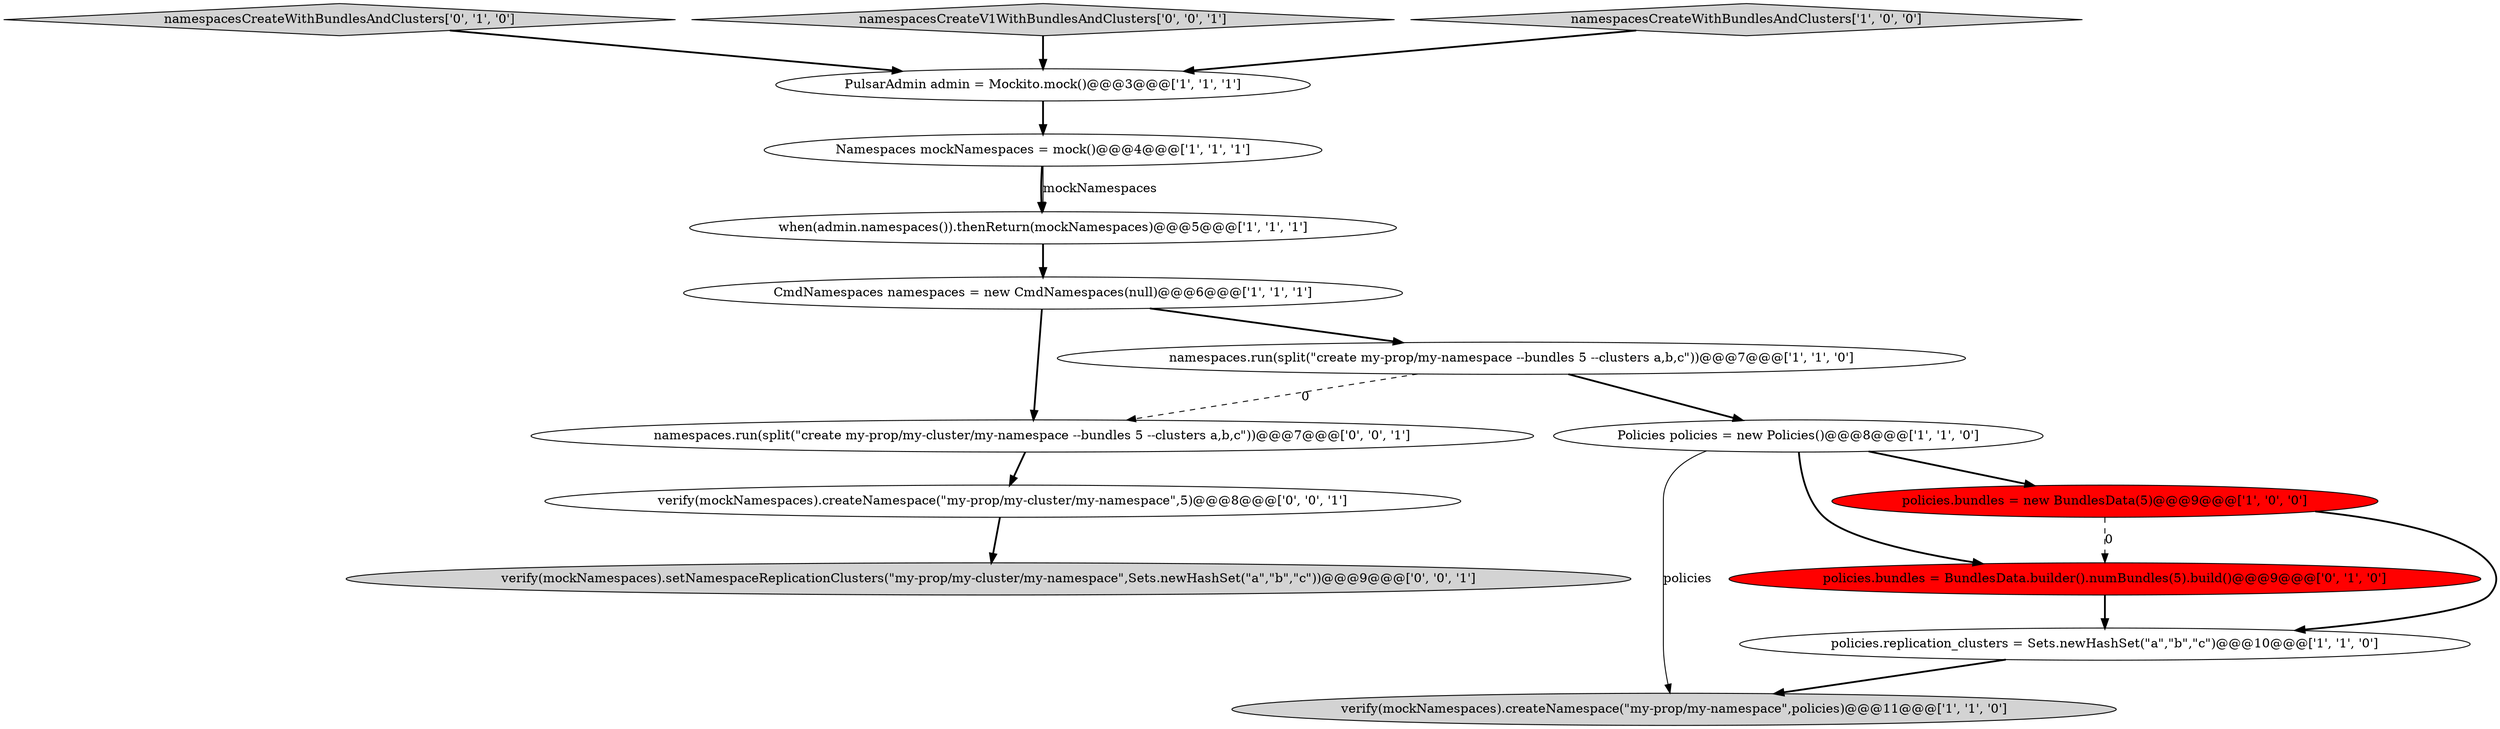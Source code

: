digraph {
6 [style = filled, label = "when(admin.namespaces()).thenReturn(mockNamespaces)@@@5@@@['1', '1', '1']", fillcolor = white, shape = ellipse image = "AAA0AAABBB1BBB"];
7 [style = filled, label = "CmdNamespaces namespaces = new CmdNamespaces(null)@@@6@@@['1', '1', '1']", fillcolor = white, shape = ellipse image = "AAA0AAABBB1BBB"];
2 [style = filled, label = "policies.bundles = new BundlesData(5)@@@9@@@['1', '0', '0']", fillcolor = red, shape = ellipse image = "AAA1AAABBB1BBB"];
0 [style = filled, label = "verify(mockNamespaces).createNamespace(\"my-prop/my-namespace\",policies)@@@11@@@['1', '1', '0']", fillcolor = lightgray, shape = ellipse image = "AAA0AAABBB1BBB"];
15 [style = filled, label = "verify(mockNamespaces).createNamespace(\"my-prop/my-cluster/my-namespace\",5)@@@8@@@['0', '0', '1']", fillcolor = white, shape = ellipse image = "AAA0AAABBB3BBB"];
11 [style = filled, label = "namespacesCreateWithBundlesAndClusters['0', '1', '0']", fillcolor = lightgray, shape = diamond image = "AAA0AAABBB2BBB"];
12 [style = filled, label = "verify(mockNamespaces).setNamespaceReplicationClusters(\"my-prop/my-cluster/my-namespace\",Sets.newHashSet(\"a\",\"b\",\"c\"))@@@9@@@['0', '0', '1']", fillcolor = lightgray, shape = ellipse image = "AAA0AAABBB3BBB"];
13 [style = filled, label = "namespaces.run(split(\"create my-prop/my-cluster/my-namespace --bundles 5 --clusters a,b,c\"))@@@7@@@['0', '0', '1']", fillcolor = white, shape = ellipse image = "AAA0AAABBB3BBB"];
4 [style = filled, label = "Policies policies = new Policies()@@@8@@@['1', '1', '0']", fillcolor = white, shape = ellipse image = "AAA0AAABBB1BBB"];
1 [style = filled, label = "Namespaces mockNamespaces = mock()@@@4@@@['1', '1', '1']", fillcolor = white, shape = ellipse image = "AAA0AAABBB1BBB"];
8 [style = filled, label = "namespaces.run(split(\"create my-prop/my-namespace --bundles 5 --clusters a,b,c\"))@@@7@@@['1', '1', '0']", fillcolor = white, shape = ellipse image = "AAA0AAABBB1BBB"];
14 [style = filled, label = "namespacesCreateV1WithBundlesAndClusters['0', '0', '1']", fillcolor = lightgray, shape = diamond image = "AAA0AAABBB3BBB"];
5 [style = filled, label = "namespacesCreateWithBundlesAndClusters['1', '0', '0']", fillcolor = lightgray, shape = diamond image = "AAA0AAABBB1BBB"];
3 [style = filled, label = "policies.replication_clusters = Sets.newHashSet(\"a\",\"b\",\"c\")@@@10@@@['1', '1', '0']", fillcolor = white, shape = ellipse image = "AAA0AAABBB1BBB"];
10 [style = filled, label = "policies.bundles = BundlesData.builder().numBundles(5).build()@@@9@@@['0', '1', '0']", fillcolor = red, shape = ellipse image = "AAA1AAABBB2BBB"];
9 [style = filled, label = "PulsarAdmin admin = Mockito.mock()@@@3@@@['1', '1', '1']", fillcolor = white, shape = ellipse image = "AAA0AAABBB1BBB"];
7->13 [style = bold, label=""];
4->10 [style = bold, label=""];
8->13 [style = dashed, label="0"];
10->3 [style = bold, label=""];
14->9 [style = bold, label=""];
15->12 [style = bold, label=""];
1->6 [style = bold, label=""];
13->15 [style = bold, label=""];
8->4 [style = bold, label=""];
4->2 [style = bold, label=""];
6->7 [style = bold, label=""];
9->1 [style = bold, label=""];
5->9 [style = bold, label=""];
7->8 [style = bold, label=""];
11->9 [style = bold, label=""];
1->6 [style = solid, label="mockNamespaces"];
4->0 [style = solid, label="policies"];
3->0 [style = bold, label=""];
2->3 [style = bold, label=""];
2->10 [style = dashed, label="0"];
}
